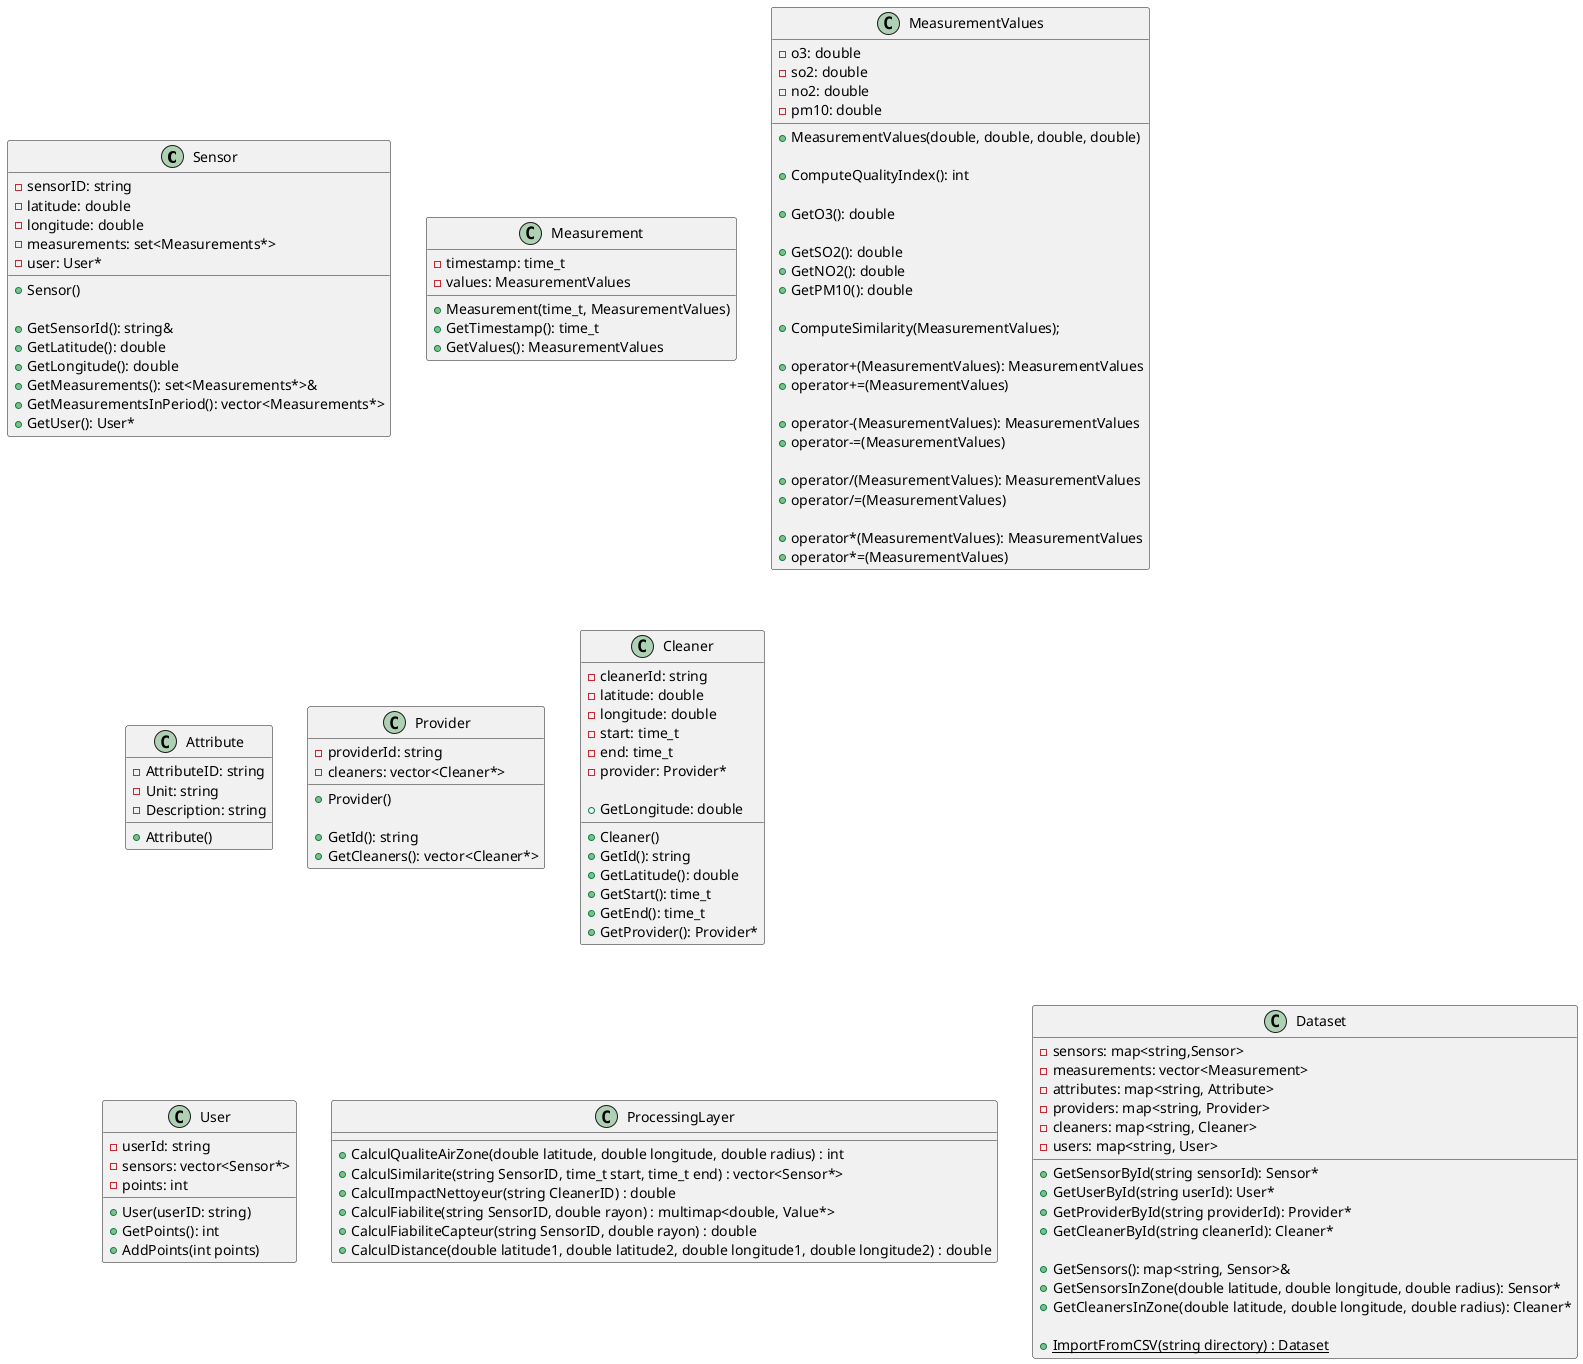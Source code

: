 @startuml

' class Date{
'     -Année: int
'     -Mois: int
'     -Jour: int
'     -Heure: int
'     -Minute: int
'     -Seconde: int
' }

class Sensor {
    - sensorID: string
    - latitude: double
    - longitude: double
    - measurements: set<Measurements*>  
    - user: User*

    + Sensor()

    + GetSensorId(): string&
    + GetLatitude(): double
    + GetLongitude(): double
    + GetMeasurements(): set<Measurements*>&
    + GetMeasurementsInPeriod(): vector<Measurements*>
    + GetUser(): User*
}

class Measurement {
    - timestamp: time_t
    - values: MeasurementValues

    + Measurement(time_t, MeasurementValues)
    + GetTimestamp(): time_t
    + GetValues(): MeasurementValues

}

class MeasurementValues {
    - o3: double
    - so2: double
    - no2: double
    - pm10: double

    + MeasurementValues(double, double, double, double)

    + ComputeQualityIndex(): int

    + GetO3(): double

    + GetSO2(): double
    + GetNO2(): double
    + GetPM10(): double

    + ComputeSimilarity(MeasurementValues);

    + operator+(MeasurementValues): MeasurementValues
    + operator+=(MeasurementValues)

    + operator-(MeasurementValues): MeasurementValues
    + operator-=(MeasurementValues)

    + operator/(MeasurementValues): MeasurementValues
    + operator/=(MeasurementValues)

    + operator*(MeasurementValues): MeasurementValues
    + operator*=(MeasurementValues)
}

class Attribute {
  -AttributeID: string
  -Unit: string
  -Description: string
  +Attribute()
}

class Provider {
  - providerId: string
  - cleaners: vector<Cleaner*>

  + Provider()

  + GetId(): string
  + GetCleaners(): vector<Cleaner*>
}

class Cleaner {
    - cleanerId: string
    - latitude: double
    - longitude: double
    - start: time_t
    - end: time_t
    - provider: Provider*

    + Cleaner()
    + GetId(): string
    + GetLatitude(): double
    + GetLongitude: double
    + GetStart(): time_t
    + GetEnd(): time_t
    + GetProvider(): Provider*
}

class User {
    - userId: string
    - sensors: vector<Sensor*>
    - points: int

    + User(userID: string)
    + GetPoints(): int
    + AddPoints(int points)
}

class ProcessingLayer {
    + CalculQualiteAirZone(double latitude, double longitude, double radius) : int
    + CalculSimilarite(string SensorID, time_t start, time_t end) : vector<Sensor*>
    + CalculImpactNettoyeur(string CleanerID) : double
    + CalculFiabilite(string SensorID, double rayon) : multimap<double, Value*>
    + CalculFiabiliteCapteur(string SensorID, double rayon) : double
    + CalculDistance(double latitude1, double latitude2, double longitude1, double longitude2) : double
}

class Dataset {
    - sensors: map<string,Sensor>
    - measurements: vector<Measurement>
    - attributes: map<string, Attribute>
    - providers: map<string, Provider>
    - cleaners: map<string, Cleaner>
    - users: map<string, User>

    + GetSensorById(string sensorId): Sensor*
    + GetUserById(string userId): User*
    + GetProviderById(string providerId): Provider*
    + GetCleanerById(string cleanerId): Cleaner*

    + GetSensors(): map<string, Sensor>&
    + GetSensorsInZone(double latitude, double longitude, double radius): Sensor*
    + GetCleanersInZone(double latitude, double longitude, double radius): Cleaner*

    +{static} ImportFromCSV(string directory) : Dataset
}

' Dataset <-- Sensor
' Dataset <-- Measurement
' Dataset <-- Attribute
' Dataset <-- Provider
' Dataset <-- Cleaner
' Dataset <-- User
@enduml
